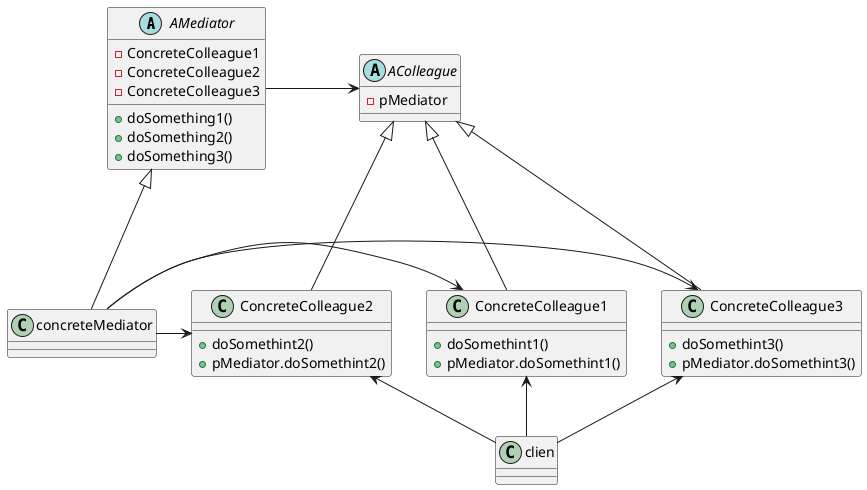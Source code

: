 @startuml
AMediator --right--> AColleague

abstract AColleague
concreteMediator -up-|> AMediator
ConcreteColleague1 -up--|> AColleague
ConcreteColleague2 -up--|> AColleague
ConcreteColleague3 -up--|> AColleague

concreteMediator -right-> ConcreteColleague1
concreteMediator -right-> ConcreteColleague2
concreteMediator -right-> ConcreteColleague3

clien -up-> ConcreteColleague1
clien -up-> ConcreteColleague2
clien -up-> ConcreteColleague3

abstract AMediator {
    -ConcreteColleague1
    -ConcreteColleague2
    -ConcreteColleague3

    +doSomething1()
    +doSomething2()
    +doSomething3()
}

abstract AColleague {
    -pMediator
}
class ConcreteColleague1 {
    +doSomethint1()
    +pMediator.doSomethint1()
}
class ConcreteColleague2 {
    +doSomethint2()
    +pMediator.doSomethint2()
}
class ConcreteColleague3 {
    +doSomethint3()
    +pMediator.doSomethint3()
}
@enduml